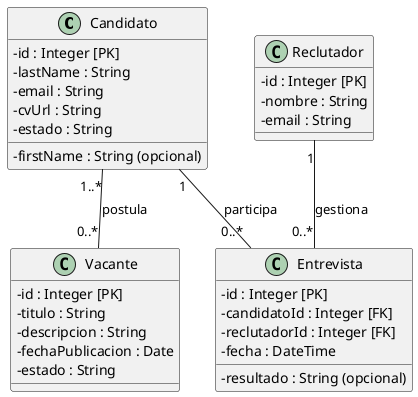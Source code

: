 @startuml
skinparam classAttributeIconSize 0

class Candidato {
  - id : Integer [PK]
  - firstName : String (opcional)
  - lastName : String
  - email : String
  - cvUrl : String
  - estado : String
}

class Vacante {
  - id : Integer [PK]
  - titulo : String
  - descripcion : String
  - fechaPublicacion : Date
  - estado : String
}

class Reclutador {
  - id : Integer [PK]
  - nombre : String
  - email : String
}

class Entrevista {
  - id : Integer [PK]
  - candidatoId : Integer [FK]
  - reclutadorId : Integer [FK]
  - fecha : DateTime
  - resultado : String (opcional)
}

Candidato "1..*" -- "0..*" Vacante : postula
Candidato "1" -- "0..*" Entrevista : participa
Reclutador "1" -- "0..*" Entrevista : gestiona
@enduml